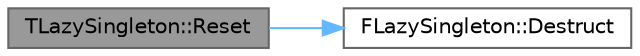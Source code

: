 digraph "TLazySingleton::Reset"
{
 // INTERACTIVE_SVG=YES
 // LATEX_PDF_SIZE
  bgcolor="transparent";
  edge [fontname=Helvetica,fontsize=10,labelfontname=Helvetica,labelfontsize=10];
  node [fontname=Helvetica,fontsize=10,shape=box,height=0.2,width=0.4];
  rankdir="LR";
  Node1 [id="Node000001",label="TLazySingleton::Reset",height=0.2,width=0.4,color="gray40", fillcolor="grey60", style="filled", fontcolor="black",tooltip=" "];
  Node1 -> Node2 [id="edge1_Node000001_Node000002",color="steelblue1",style="solid",tooltip=" "];
  Node2 [id="Node000002",label="FLazySingleton::Destruct",height=0.2,width=0.4,color="grey40", fillcolor="white", style="filled",URL="$df/dec/classFLazySingleton.html#a82c96957e3b055c206f8a21f80fad684",tooltip=" "];
}
